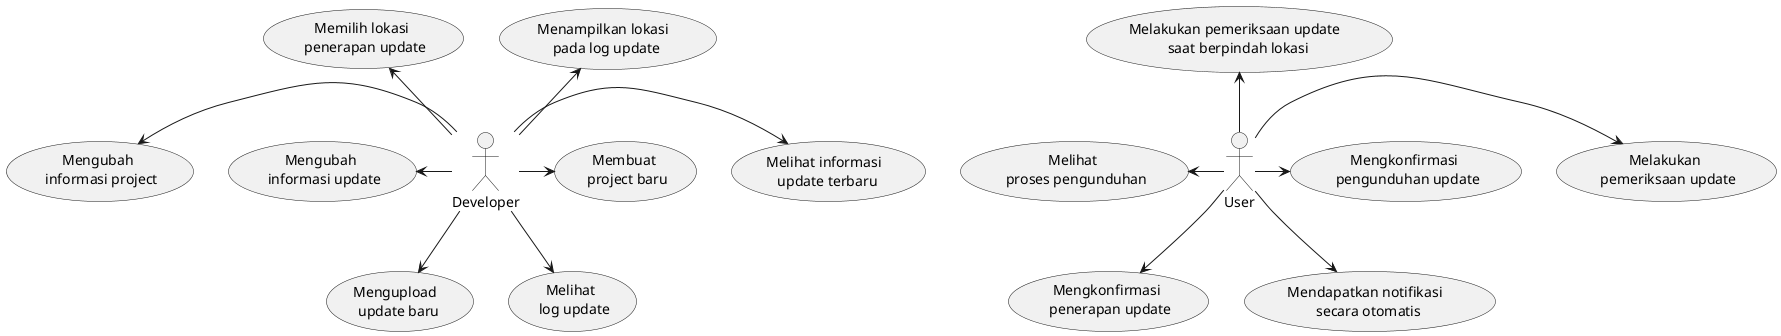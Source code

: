 @startuml usecase

:Developer:-->(Mengupload \n update baru)
:Developer:-->(Melihat \n log update)
:Developer:->(Melihat informasi \n update terbaru)
:Developer:->(Membuat \n project baru)
(Mengubah \n informasi project)<-:Developer:
(Mengubah \n informasi update)<-:Developer:
(Memilih lokasi \n penerapan update)<--:Developer:
(Menampilkan lokasi \n pada log update)<--:Developer:

:User:->(Melakukan \n pemeriksaan update)
:User:->(Mengkonfirmasi \n pengunduhan update)
:User:-->(Mengkonfirmasi \n penerapan update)
:User:-->(Mendapatkan notifikasi \n secara otomatis)
(Melihat \n proses pengunduhan)<-:User:
(Melakukan pemeriksaan update \n saat berpindah lokasi)<--:User:

@enduml